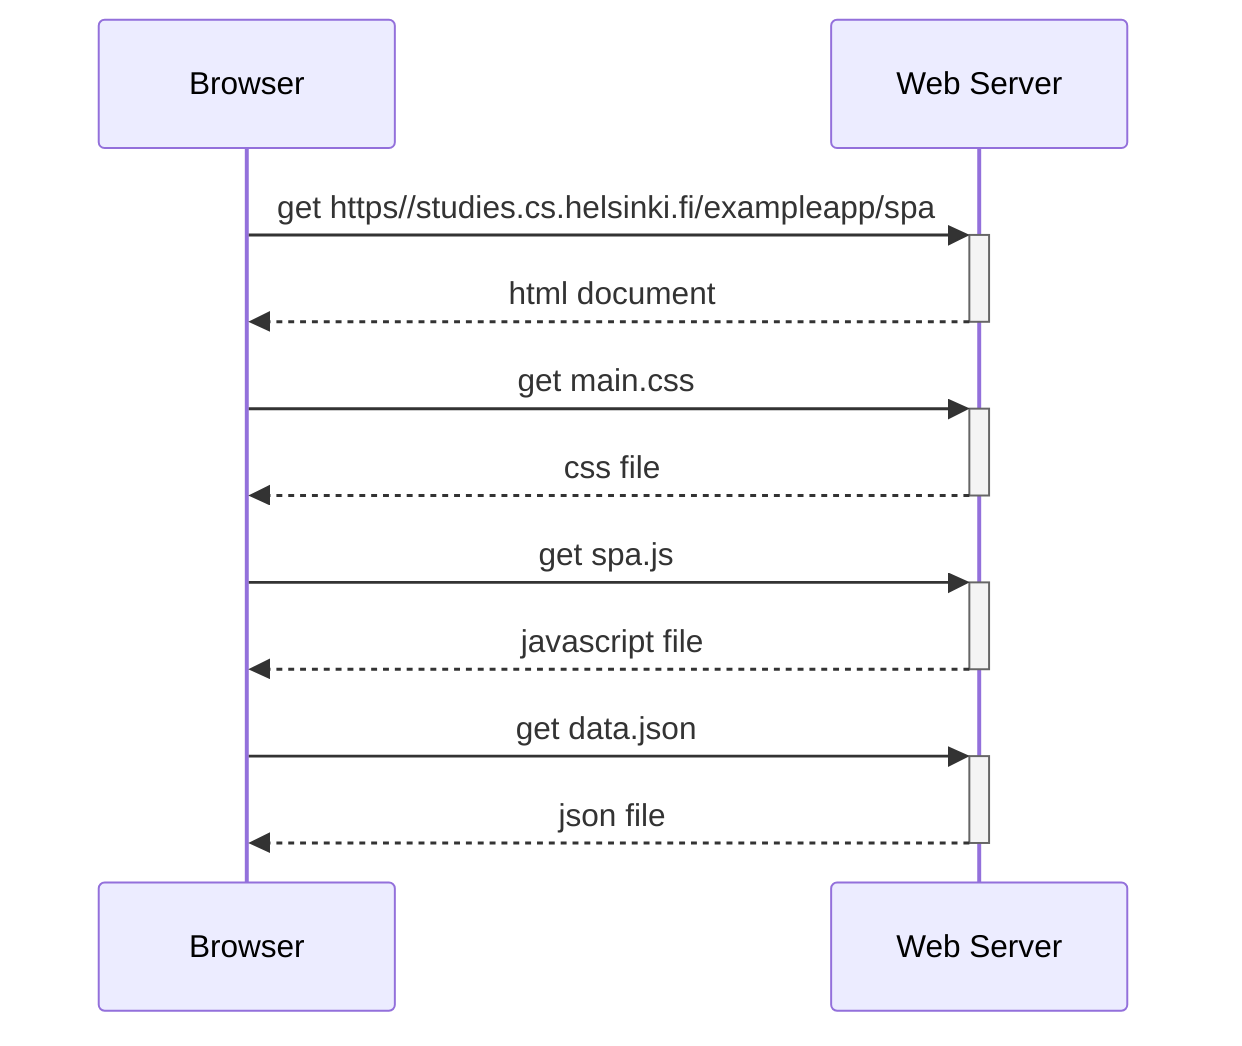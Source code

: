 sequenceDiagram
    Browser->>+Web Server: get https//studies.cs.helsinki.fi/exampleapp/spa
    Web Server-->>-Browser: html document
    Browser->>+Web Server: get main.css
    Web Server-->>-Browser: css file
    Browser->>+Web Server: get spa.js
    Web Server-->>-Browser: javascript file
    Browser->>+Web Server: get data.json
    Web Server-->>-Browser: json file